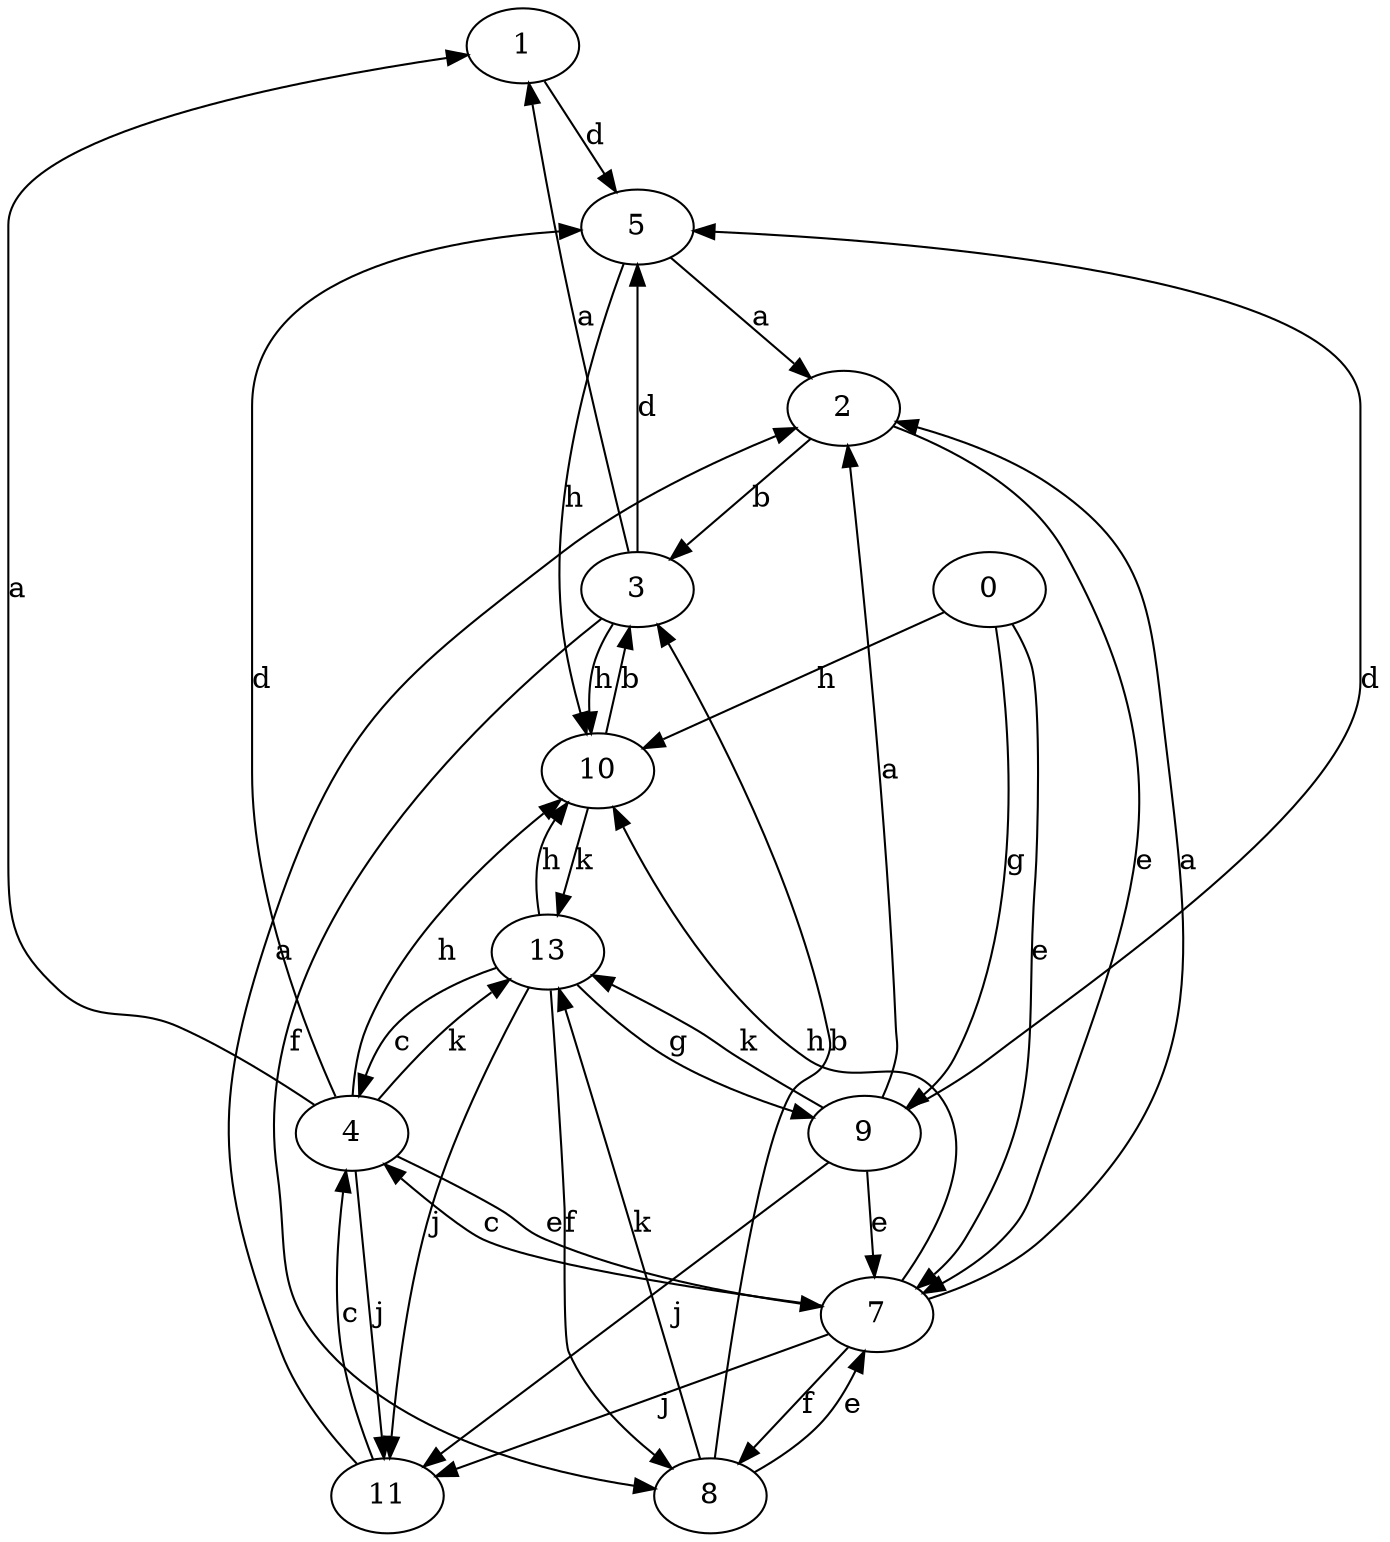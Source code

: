 strict digraph  {
1;
2;
3;
4;
5;
7;
8;
0;
9;
10;
11;
13;
1 -> 5  [label=d];
2 -> 3  [label=b];
2 -> 7  [label=e];
3 -> 1  [label=a];
3 -> 5  [label=d];
3 -> 8  [label=f];
3 -> 10  [label=h];
4 -> 1  [label=a];
4 -> 5  [label=d];
4 -> 7  [label=e];
4 -> 10  [label=h];
4 -> 11  [label=j];
4 -> 13  [label=k];
5 -> 2  [label=a];
5 -> 10  [label=h];
7 -> 2  [label=a];
7 -> 4  [label=c];
7 -> 8  [label=f];
7 -> 10  [label=h];
7 -> 11  [label=j];
8 -> 3  [label=b];
8 -> 7  [label=e];
8 -> 13  [label=k];
0 -> 7  [label=e];
0 -> 9  [label=g];
0 -> 10  [label=h];
9 -> 2  [label=a];
9 -> 5  [label=d];
9 -> 7  [label=e];
9 -> 11  [label=j];
9 -> 13  [label=k];
10 -> 3  [label=b];
10 -> 13  [label=k];
11 -> 2  [label=a];
11 -> 4  [label=c];
13 -> 4  [label=c];
13 -> 8  [label=f];
13 -> 9  [label=g];
13 -> 10  [label=h];
13 -> 11  [label=j];
}
